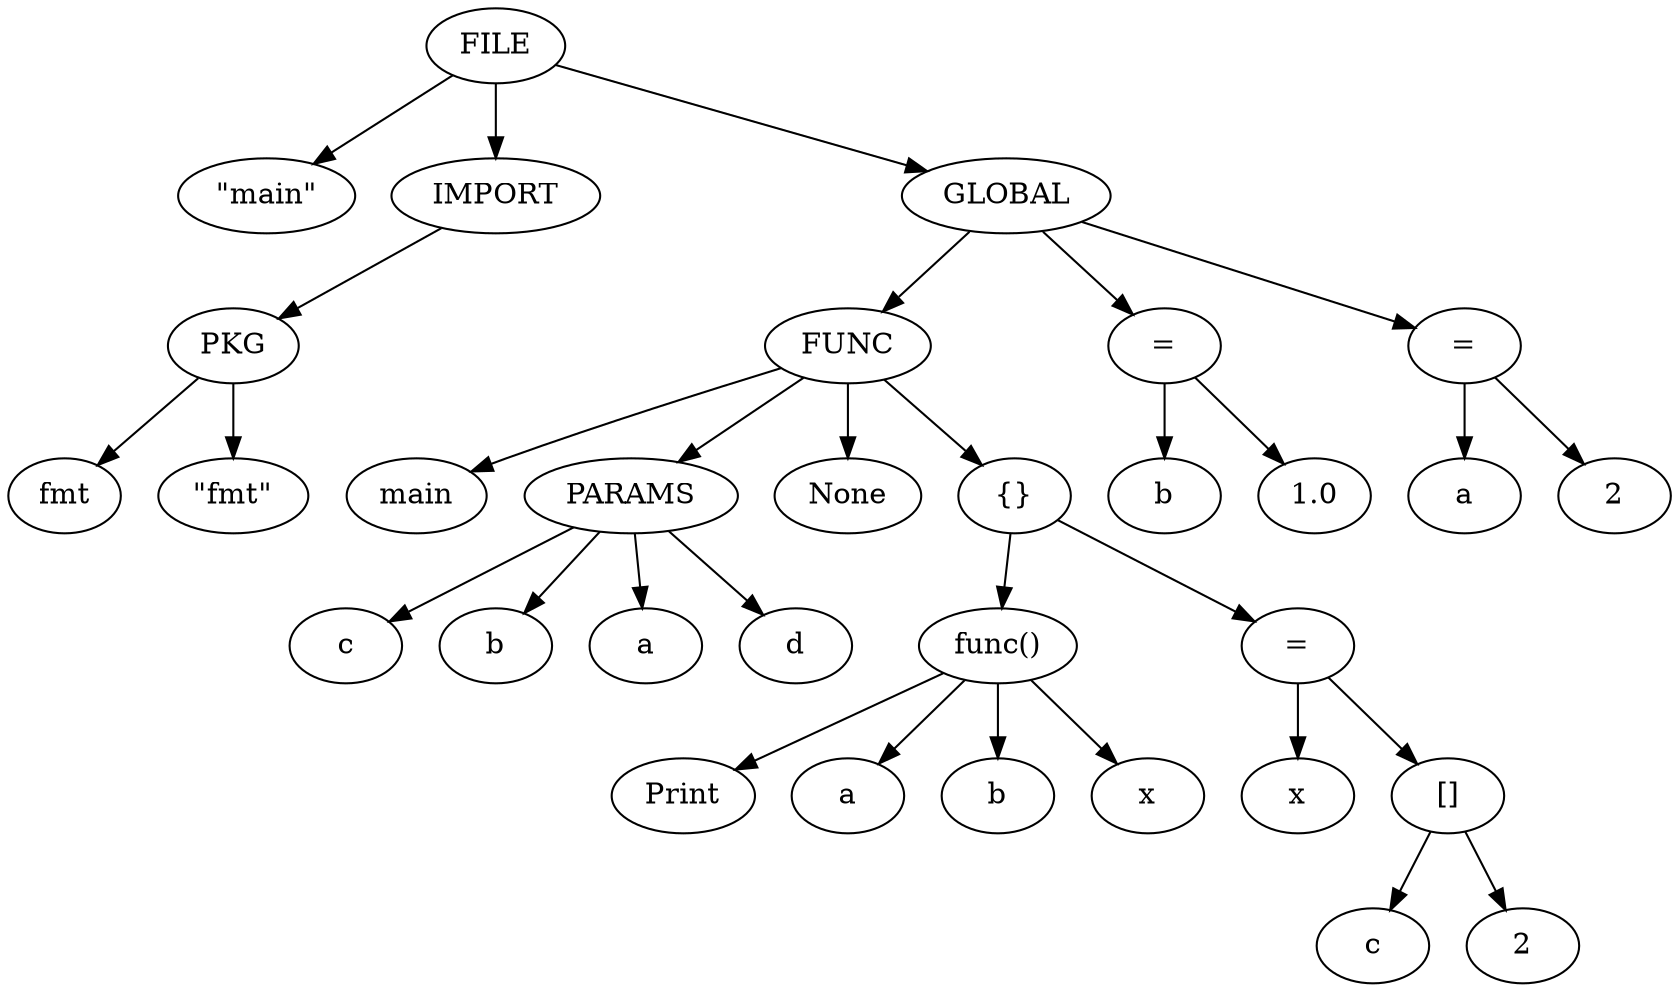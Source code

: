 digraph G {
	0 -> 1;
	0 -> 2;
	2 -> 3;
	3 -> 4;
	3 -> 5;
	0 -> 6;
	6 -> 7;
	7 -> 8;
	7 -> 9;
	9 -> 10;
	9 -> 11;
	9 -> 12;
	9 -> 13;
	7 -> 14;
	7 -> 15;
	15 -> 16;
	16 -> 17;
	16 -> 18;
	16 -> 19;
	16 -> 20;
	15 -> 21;
	21 -> 22;
	21 -> 23;
	23 -> 24;
	23 -> 25;
	6 -> 26;
	26 -> 27;
	26 -> 28;
	6 -> 29;
	29 -> 30;
	29 -> 31;
	0 [label=FILE];	1 [label="\"main\""];	2 [label="IMPORT"];	3 [label="PKG"];	4 [label="fmt"];	5 [label="\"fmt\""];	6 [label="GLOBAL"];	7 [label="FUNC"];	8 [label="main"];	9 [label="PARAMS"];	10 [label="c"];	11 [label="b"];	12 [label="a"];	13 [label="d"];	14 [label="None"];	15 [label="{}"];	16 [label="func()"];	17 [label="Print"];	18 [label="a"];	19 [label="b"];	20 [label="x"];	21 [label="="];	22 [label="x"];	23 [label="[]"];	24 [label="c"];	25 [label="2"];	26 [label="="];	27 [label="b"];	28 [label="1.0"];	29 [label="="];	30 [label="a"];	31 [label="2"];
}